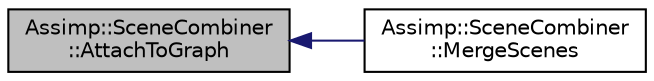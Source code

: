 digraph "Assimp::SceneCombiner::AttachToGraph"
{
  edge [fontname="Helvetica",fontsize="10",labelfontname="Helvetica",labelfontsize="10"];
  node [fontname="Helvetica",fontsize="10",shape=record];
  rankdir="LR";
  Node1 [label="Assimp::SceneCombiner\l::AttachToGraph",height=0.2,width=0.4,color="black", fillcolor="grey75", style="filled", fontcolor="black"];
  Node1 -> Node2 [dir="back",color="midnightblue",fontsize="10",style="solid",fontname="Helvetica"];
  Node2 [label="Assimp::SceneCombiner\l::MergeScenes",height=0.2,width=0.4,color="black", fillcolor="white", style="filled",URL="$class_assimp_1_1_scene_combiner.html#aa829482d9eecd375cd28cb54b07b98e6"];
}
